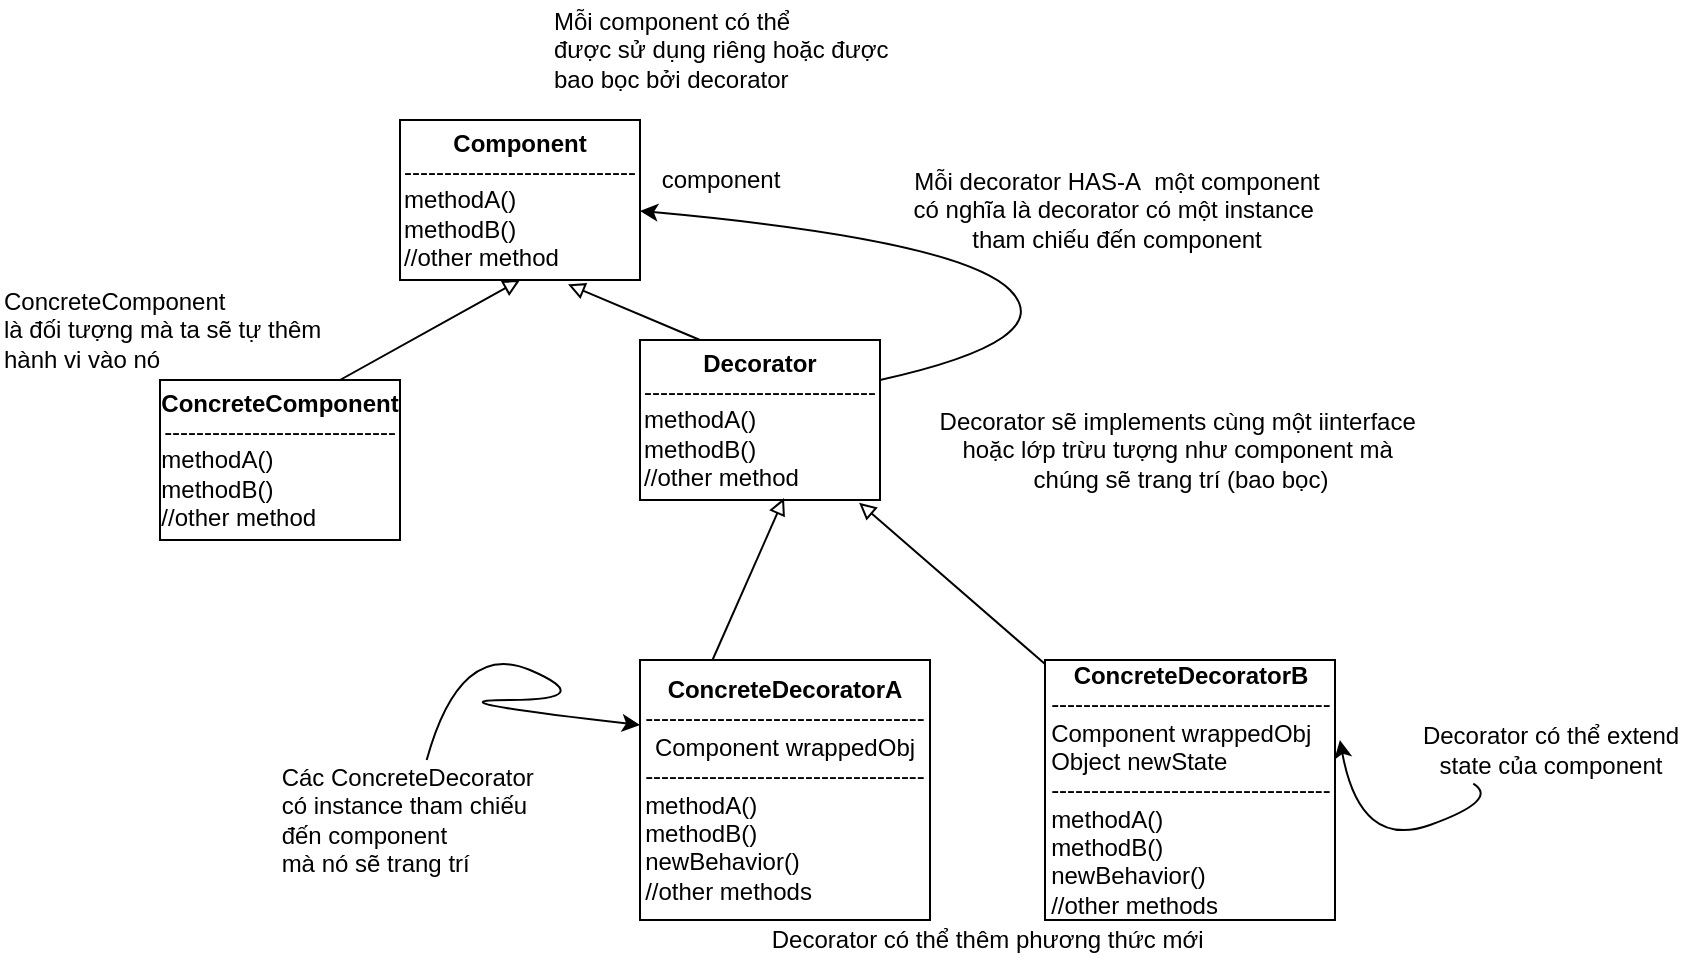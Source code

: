 <mxfile version="16.4.5" type="github">
  <diagram id="I6N09XH4o6Jlzj2y5h3Z" name="Page-1">
    <mxGraphModel dx="1038" dy="575" grid="1" gridSize="10" guides="1" tooltips="1" connect="1" arrows="1" fold="1" page="1" pageScale="1" pageWidth="850" pageHeight="1100" math="0" shadow="0">
      <root>
        <mxCell id="0" />
        <mxCell id="1" parent="0" />
        <mxCell id="RIRNTHV1ml7E07MajAID-1" value="&lt;b&gt;Component&lt;/b&gt;&lt;br&gt;-----------------------------&lt;br&gt;&lt;div style=&quot;text-align: left&quot;&gt;&lt;span&gt;methodA()&lt;/span&gt;&lt;/div&gt;&lt;div style=&quot;text-align: left&quot;&gt;&lt;span&gt;methodB()&lt;/span&gt;&lt;/div&gt;&lt;div style=&quot;text-align: left&quot;&gt;&lt;span&gt;//other method&lt;/span&gt;&lt;/div&gt;" style="rounded=0;whiteSpace=wrap;html=1;" parent="1" vertex="1">
          <mxGeometry x="210" y="120" width="120" height="80" as="geometry" />
        </mxCell>
        <mxCell id="RIRNTHV1ml7E07MajAID-3" value="&lt;b&gt;ConcreteComponent&lt;/b&gt;&lt;br&gt;-----------------------------&lt;br&gt;&lt;div style=&quot;text-align: left&quot;&gt;&lt;span&gt;methodA()&lt;/span&gt;&lt;/div&gt;&lt;div style=&quot;text-align: left&quot;&gt;&lt;span&gt;methodB()&lt;/span&gt;&lt;/div&gt;&lt;div style=&quot;text-align: left&quot;&gt;&lt;span&gt;//other method&lt;/span&gt;&lt;/div&gt;" style="rounded=0;whiteSpace=wrap;html=1;" parent="1" vertex="1">
          <mxGeometry x="90" y="250" width="120" height="80" as="geometry" />
        </mxCell>
        <mxCell id="RIRNTHV1ml7E07MajAID-4" value="&lt;b&gt;Decorator&lt;/b&gt;&lt;br&gt;-----------------------------&lt;br&gt;&lt;div style=&quot;text-align: left&quot;&gt;&lt;span&gt;methodA()&lt;/span&gt;&lt;/div&gt;&lt;div style=&quot;text-align: left&quot;&gt;&lt;span&gt;methodB()&lt;/span&gt;&lt;/div&gt;&lt;div style=&quot;text-align: left&quot;&gt;&lt;span&gt;//other method&lt;/span&gt;&lt;/div&gt;" style="rounded=0;whiteSpace=wrap;html=1;" parent="1" vertex="1">
          <mxGeometry x="330" y="230" width="120" height="80" as="geometry" />
        </mxCell>
        <mxCell id="RIRNTHV1ml7E07MajAID-5" value="&lt;b&gt;ConcreteDecoratorA&lt;/b&gt;&lt;br&gt;-----------------------------------&lt;br&gt;Component wrappedObj&lt;br&gt;-----------------------------------&lt;br&gt;&lt;div style=&quot;text-align: left&quot;&gt;&lt;span&gt;methodA()&lt;/span&gt;&lt;/div&gt;&lt;div style=&quot;text-align: left&quot;&gt;&lt;span&gt;methodB()&lt;/span&gt;&lt;/div&gt;&lt;div style=&quot;text-align: left&quot;&gt;&lt;span&gt;newBehavior()&lt;/span&gt;&lt;/div&gt;&lt;div style=&quot;text-align: left&quot;&gt;&lt;span&gt;//other methods&lt;/span&gt;&lt;/div&gt;" style="rounded=0;whiteSpace=wrap;html=1;" parent="1" vertex="1">
          <mxGeometry x="330" y="390" width="145" height="130" as="geometry" />
        </mxCell>
        <mxCell id="RIRNTHV1ml7E07MajAID-6" value="&lt;b&gt;ConcreteDecoratorB&lt;/b&gt;&lt;br&gt;-----------------------------------&lt;br&gt;&lt;div style=&quot;text-align: left&quot;&gt;&lt;span&gt;Component wrappedObj&lt;/span&gt;&lt;/div&gt;&lt;div style=&quot;text-align: left&quot;&gt;&lt;span&gt;Object newState&lt;/span&gt;&lt;/div&gt;-----------------------------------&lt;br&gt;&lt;div style=&quot;text-align: left&quot;&gt;&lt;span&gt;methodA()&lt;/span&gt;&lt;/div&gt;&lt;div style=&quot;text-align: left&quot;&gt;&lt;span&gt;methodB()&lt;/span&gt;&lt;/div&gt;&lt;div style=&quot;text-align: left&quot;&gt;&lt;span&gt;newBehavior()&lt;/span&gt;&lt;/div&gt;&lt;div style=&quot;text-align: left&quot;&gt;&lt;span&gt;//other methods&lt;/span&gt;&lt;/div&gt;" style="rounded=0;whiteSpace=wrap;html=1;" parent="1" vertex="1">
          <mxGeometry x="532.5" y="390" width="145" height="130" as="geometry" />
        </mxCell>
        <mxCell id="RIRNTHV1ml7E07MajAID-7" value="" style="endArrow=block;html=1;rounded=0;entryX=0.5;entryY=1;entryDx=0;entryDy=0;exitX=0.75;exitY=0;exitDx=0;exitDy=0;endFill=0;" parent="1" source="RIRNTHV1ml7E07MajAID-3" target="RIRNTHV1ml7E07MajAID-1" edge="1">
          <mxGeometry width="50" height="50" relative="1" as="geometry">
            <mxPoint x="400" y="380" as="sourcePoint" />
            <mxPoint x="450" y="330" as="targetPoint" />
          </mxGeometry>
        </mxCell>
        <mxCell id="RIRNTHV1ml7E07MajAID-10" value="" style="endArrow=block;html=1;rounded=0;entryX=0.7;entryY=1.027;entryDx=0;entryDy=0;entryPerimeter=0;exitX=0.25;exitY=0;exitDx=0;exitDy=0;endFill=0;" parent="1" source="RIRNTHV1ml7E07MajAID-4" target="RIRNTHV1ml7E07MajAID-1" edge="1">
          <mxGeometry width="50" height="50" relative="1" as="geometry">
            <mxPoint x="400" y="380" as="sourcePoint" />
            <mxPoint x="450" y="330" as="targetPoint" />
          </mxGeometry>
        </mxCell>
        <mxCell id="RIRNTHV1ml7E07MajAID-11" value="" style="endArrow=block;html=1;rounded=0;entryX=0.6;entryY=0.988;entryDx=0;entryDy=0;entryPerimeter=0;exitX=0.25;exitY=0;exitDx=0;exitDy=0;endFill=0;" parent="1" source="RIRNTHV1ml7E07MajAID-5" target="RIRNTHV1ml7E07MajAID-4" edge="1">
          <mxGeometry width="50" height="50" relative="1" as="geometry">
            <mxPoint x="399" y="480" as="sourcePoint" />
            <mxPoint x="420" y="380" as="targetPoint" />
          </mxGeometry>
        </mxCell>
        <mxCell id="RIRNTHV1ml7E07MajAID-12" value="" style="endArrow=block;html=1;rounded=0;entryX=0.913;entryY=1.017;entryDx=0;entryDy=0;entryPerimeter=0;endFill=0;" parent="1" source="RIRNTHV1ml7E07MajAID-6" target="RIRNTHV1ml7E07MajAID-4" edge="1">
          <mxGeometry width="50" height="50" relative="1" as="geometry">
            <mxPoint x="400" y="380" as="sourcePoint" />
            <mxPoint x="450" y="330" as="targetPoint" />
          </mxGeometry>
        </mxCell>
        <mxCell id="RIRNTHV1ml7E07MajAID-13" value="Mỗi component có thể&lt;br&gt;được sử dụng riêng hoặc được&amp;nbsp;&lt;br&gt;bao bọc bởi decorator&amp;nbsp;" style="text;html=1;align=left;verticalAlign=middle;resizable=0;points=[];autosize=1;strokeColor=none;fillColor=none;" parent="1" vertex="1">
          <mxGeometry x="285" y="60" width="190" height="50" as="geometry" />
        </mxCell>
        <mxCell id="RIRNTHV1ml7E07MajAID-14" value="" style="curved=1;endArrow=classic;html=1;rounded=0;exitX=1;exitY=0.25;exitDx=0;exitDy=0;" parent="1" source="RIRNTHV1ml7E07MajAID-4" target="RIRNTHV1ml7E07MajAID-1" edge="1">
          <mxGeometry width="50" height="50" relative="1" as="geometry">
            <mxPoint x="490" y="230" as="sourcePoint" />
            <mxPoint x="540" y="180" as="targetPoint" />
            <Array as="points">
              <mxPoint x="540" y="230" />
              <mxPoint x="490" y="180" />
            </Array>
          </mxGeometry>
        </mxCell>
        <mxCell id="RIRNTHV1ml7E07MajAID-15" value="Mỗi decorator HAS-A&amp;nbsp; một component&lt;br&gt;có nghĩa là decorator có một instance&amp;nbsp;&lt;br&gt;tham chiếu đến component" style="text;html=1;align=center;verticalAlign=middle;resizable=0;points=[];autosize=1;strokeColor=none;fillColor=none;" parent="1" vertex="1">
          <mxGeometry x="457.5" y="140" width="220" height="50" as="geometry" />
        </mxCell>
        <mxCell id="RIRNTHV1ml7E07MajAID-16" value="Decorator sẽ implements cùng một iinterface&amp;nbsp;&lt;br&gt;hoặc lớp trừu tượng như component mà&amp;nbsp;&lt;br&gt;chúng sẽ trang trí (bao bọc)" style="text;html=1;align=center;verticalAlign=middle;resizable=0;points=[];autosize=1;strokeColor=none;fillColor=none;" parent="1" vertex="1">
          <mxGeometry x="470" y="260" width="260" height="50" as="geometry" />
        </mxCell>
        <mxCell id="RIRNTHV1ml7E07MajAID-17" value="Decorator có thể extend &lt;br&gt;state của component" style="text;html=1;align=center;verticalAlign=middle;resizable=0;points=[];autosize=1;strokeColor=none;fillColor=none;" parent="1" vertex="1">
          <mxGeometry x="715" y="420" width="140" height="30" as="geometry" />
        </mxCell>
        <mxCell id="RIRNTHV1ml7E07MajAID-18" value="&lt;div style=&quot;text-align: left&quot;&gt;&lt;span&gt;Các ConcreteDecorator&amp;nbsp;&lt;/span&gt;&lt;/div&gt;&lt;div style=&quot;text-align: left&quot;&gt;&lt;span&gt;có instance tham chiếu&lt;/span&gt;&lt;/div&gt;&lt;div style=&quot;text-align: left&quot;&gt;&lt;span&gt;đến component&amp;nbsp;&lt;/span&gt;&lt;/div&gt;&lt;div style=&quot;text-align: left&quot;&gt;&lt;span&gt;mà nó sẽ trang trí&lt;/span&gt;&lt;/div&gt;" style="text;html=1;align=center;verticalAlign=middle;resizable=0;points=[];autosize=1;strokeColor=none;fillColor=none;" parent="1" vertex="1">
          <mxGeometry x="140" y="440" width="150" height="60" as="geometry" />
        </mxCell>
        <mxCell id="RIRNTHV1ml7E07MajAID-19" value="ConcreteComponent&amp;nbsp;&lt;br&gt;là đối tượng mà ta sẽ tự thêm&lt;br&gt;hành vi vào nó" style="text;html=1;align=left;verticalAlign=middle;resizable=0;points=[];autosize=1;strokeColor=none;fillColor=none;" parent="1" vertex="1">
          <mxGeometry x="10" y="200" width="170" height="50" as="geometry" />
        </mxCell>
        <mxCell id="RIRNTHV1ml7E07MajAID-20" value="Decorator có thể thêm phương thức mới&amp;nbsp;" style="text;html=1;align=center;verticalAlign=middle;resizable=0;points=[];autosize=1;strokeColor=none;fillColor=none;" parent="1" vertex="1">
          <mxGeometry x="390" y="520" width="230" height="20" as="geometry" />
        </mxCell>
        <mxCell id="RIRNTHV1ml7E07MajAID-21" value="" style="curved=1;endArrow=classic;html=1;rounded=0;entryX=0;entryY=0.25;entryDx=0;entryDy=0;" parent="1" source="RIRNTHV1ml7E07MajAID-18" target="RIRNTHV1ml7E07MajAID-5" edge="1">
          <mxGeometry width="50" height="50" relative="1" as="geometry">
            <mxPoint x="400" y="380" as="sourcePoint" />
            <mxPoint x="450" y="330" as="targetPoint" />
            <Array as="points">
              <mxPoint x="240" y="380" />
              <mxPoint x="310" y="410" />
              <mxPoint x="220" y="410" />
            </Array>
          </mxGeometry>
        </mxCell>
        <mxCell id="RIRNTHV1ml7E07MajAID-22" value="" style="curved=1;endArrow=classic;html=1;rounded=0;entryX=1.017;entryY=0.308;entryDx=0;entryDy=0;entryPerimeter=0;exitX=0.226;exitY=1.06;exitDx=0;exitDy=0;exitPerimeter=0;" parent="1" source="RIRNTHV1ml7E07MajAID-17" target="RIRNTHV1ml7E07MajAID-6" edge="1">
          <mxGeometry width="50" height="50" relative="1" as="geometry">
            <mxPoint x="710" y="460" as="sourcePoint" />
            <mxPoint x="760" y="410" as="targetPoint" />
            <Array as="points">
              <mxPoint x="760" y="460" />
              <mxPoint x="690" y="485" />
            </Array>
          </mxGeometry>
        </mxCell>
        <mxCell id="RIRNTHV1ml7E07MajAID-23" value="component" style="text;html=1;align=center;verticalAlign=middle;resizable=0;points=[];autosize=1;strokeColor=none;fillColor=none;" parent="1" vertex="1">
          <mxGeometry x="335" y="140" width="70" height="20" as="geometry" />
        </mxCell>
      </root>
    </mxGraphModel>
  </diagram>
</mxfile>
